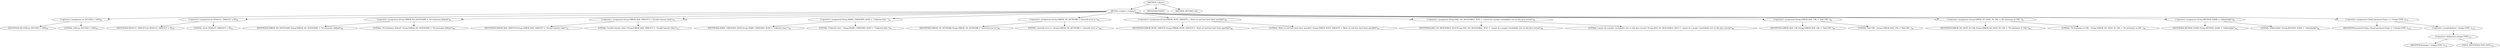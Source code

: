 digraph "&lt;clinit&gt;" {  
"412" [label = <(METHOD,&lt;clinit&gt;)> ]
"413" [label = <(BLOCK,&lt;empty&gt;,&lt;empty&gt;)> ]
"414" [label = <(&lt;operator&gt;.assignment,int SECOND = 1000)<SUB>56</SUB>> ]
"415" [label = <(IDENTIFIER,SECOND,int SECOND = 1000)<SUB>56</SUB>> ]
"416" [label = <(LITERAL,1000,int SECOND = 1000)<SUB>56</SUB>> ]
"417" [label = <(&lt;operator&gt;.assignment,int DEFAULT_TIMEOUT = 30)<SUB>63</SUB>> ]
"418" [label = <(IDENTIFIER,DEFAULT_TIMEOUT,int DEFAULT_TIMEOUT = 30)<SUB>63</SUB>> ]
"419" [label = <(LITERAL,30,int DEFAULT_TIMEOUT = 30)<SUB>63</SUB>> ]
"420" [label = <(&lt;operator&gt;.assignment,String ERROR_NO_HOSTNAME = &quot;No hostname defined&quot;)<SUB>68</SUB>> ]
"421" [label = <(IDENTIFIER,ERROR_NO_HOSTNAME,String ERROR_NO_HOSTNAME = &quot;No hostname defined&quot;)<SUB>68</SUB>> ]
"422" [label = <(LITERAL,&quot;No hostname defined&quot;,String ERROR_NO_HOSTNAME = &quot;No hostname defined&quot;)<SUB>68</SUB>> ]
"423" [label = <(&lt;operator&gt;.assignment,String ERROR_BAD_TIMEOUT = &quot;Invalid timeout value&quot;)<SUB>72</SUB>> ]
"424" [label = <(IDENTIFIER,ERROR_BAD_TIMEOUT,String ERROR_BAD_TIMEOUT = &quot;Invalid timeout value&quot;)<SUB>72</SUB>> ]
"425" [label = <(LITERAL,&quot;Invalid timeout value&quot;,String ERROR_BAD_TIMEOUT = &quot;Invalid timeout value&quot;)<SUB>72</SUB>> ]
"426" [label = <(&lt;operator&gt;.assignment,String WARN_UNKNOWN_HOST = &quot;Unknown host: &quot;)<SUB>76</SUB>> ]
"427" [label = <(IDENTIFIER,WARN_UNKNOWN_HOST,String WARN_UNKNOWN_HOST = &quot;Unknown host: &quot;)<SUB>76</SUB>> ]
"428" [label = <(LITERAL,&quot;Unknown host: &quot;,String WARN_UNKNOWN_HOST = &quot;Unknown host: &quot;)<SUB>76</SUB>> ]
"429" [label = <(&lt;operator&gt;.assignment,String ERROR_ON_NETWORK = &quot;network error to &quot;)<SUB>80</SUB>> ]
"430" [label = <(IDENTIFIER,ERROR_ON_NETWORK,String ERROR_ON_NETWORK = &quot;network error to &quot;)<SUB>80</SUB>> ]
"431" [label = <(LITERAL,&quot;network error to &quot;,String ERROR_ON_NETWORK = &quot;network error to &quot;)<SUB>80</SUB>> ]
"432" [label = <(&lt;operator&gt;.assignment,String ERROR_BOTH_TARGETS = &quot;Both url and host have been specified&quot;)<SUB>82</SUB>> ]
"433" [label = <(IDENTIFIER,ERROR_BOTH_TARGETS,String ERROR_BOTH_TARGETS = &quot;Both url and host have been specified&quot;)<SUB>82</SUB>> ]
"434" [label = <(LITERAL,&quot;Both url and host have been specified&quot;,String ERROR_BOTH_TARGETS = &quot;Both url and host have been specified&quot;)<SUB>83</SUB>> ]
"435" [label = <(&lt;operator&gt;.assignment,String MSG_NO_REACHABLE_TEST = &quot;cannot do a proper reachability test on this Java version&quot;)<SUB>85</SUB>> ]
"436" [label = <(IDENTIFIER,MSG_NO_REACHABLE_TEST,String MSG_NO_REACHABLE_TEST = &quot;cannot do a proper reachability test on this Java version&quot;)<SUB>85</SUB>> ]
"437" [label = <(LITERAL,&quot;cannot do a proper reachability test on this Java version&quot;,String MSG_NO_REACHABLE_TEST = &quot;cannot do a proper reachability test on this Java version&quot;)<SUB>86</SUB>> ]
"438" [label = <(&lt;operator&gt;.assignment,String ERROR_BAD_URL = &quot;Bad URL &quot;)<SUB>88</SUB>> ]
"439" [label = <(IDENTIFIER,ERROR_BAD_URL,String ERROR_BAD_URL = &quot;Bad URL &quot;)<SUB>88</SUB>> ]
"440" [label = <(LITERAL,&quot;Bad URL &quot;,String ERROR_BAD_URL = &quot;Bad URL &quot;)<SUB>88</SUB>> ]
"441" [label = <(&lt;operator&gt;.assignment,String ERROR_NO_HOST_IN_URL = &quot;No hostname in URL &quot;)<SUB>90</SUB>> ]
"442" [label = <(IDENTIFIER,ERROR_NO_HOST_IN_URL,String ERROR_NO_HOST_IN_URL = &quot;No hostname in URL &quot;)<SUB>90</SUB>> ]
"443" [label = <(LITERAL,&quot;No hostname in URL &quot;,String ERROR_NO_HOST_IN_URL = &quot;No hostname in URL &quot;)<SUB>90</SUB>> ]
"444" [label = <(&lt;operator&gt;.assignment,String METHOD_NAME = &quot;isReachable&quot;)<SUB>92</SUB>> ]
"445" [label = <(IDENTIFIER,METHOD_NAME,String METHOD_NAME = &quot;isReachable&quot;)<SUB>92</SUB>> ]
"446" [label = <(LITERAL,&quot;isReachable&quot;,String METHOD_NAME = &quot;isReachable&quot;)<SUB>92</SUB>> ]
"447" [label = <(&lt;operator&gt;.assignment,Class[] parameterTypes = { Integer.TYPE })<SUB>132</SUB>> ]
"448" [label = <(IDENTIFIER,parameterTypes,Class[] parameterTypes = { Integer.TYPE })<SUB>132</SUB>> ]
"449" [label = <(&lt;operator&gt;.arrayInitializer,{ Integer.TYPE })<SUB>132</SUB>> ]
"450" [label = <(&lt;operator&gt;.fieldAccess,Integer.TYPE)<SUB>132</SUB>> ]
"451" [label = <(IDENTIFIER,Integer,{ Integer.TYPE })<SUB>132</SUB>> ]
"452" [label = <(FIELD_IDENTIFIER,TYPE,TYPE)<SUB>132</SUB>> ]
"453" [label = <(MODIFIER,STATIC)> ]
"454" [label = <(METHOD_RETURN,void)> ]
  "412" -> "413" 
  "412" -> "453" 
  "412" -> "454" 
  "413" -> "414" 
  "413" -> "417" 
  "413" -> "420" 
  "413" -> "423" 
  "413" -> "426" 
  "413" -> "429" 
  "413" -> "432" 
  "413" -> "435" 
  "413" -> "438" 
  "413" -> "441" 
  "413" -> "444" 
  "413" -> "447" 
  "414" -> "415" 
  "414" -> "416" 
  "417" -> "418" 
  "417" -> "419" 
  "420" -> "421" 
  "420" -> "422" 
  "423" -> "424" 
  "423" -> "425" 
  "426" -> "427" 
  "426" -> "428" 
  "429" -> "430" 
  "429" -> "431" 
  "432" -> "433" 
  "432" -> "434" 
  "435" -> "436" 
  "435" -> "437" 
  "438" -> "439" 
  "438" -> "440" 
  "441" -> "442" 
  "441" -> "443" 
  "444" -> "445" 
  "444" -> "446" 
  "447" -> "448" 
  "447" -> "449" 
  "449" -> "450" 
  "450" -> "451" 
  "450" -> "452" 
}
